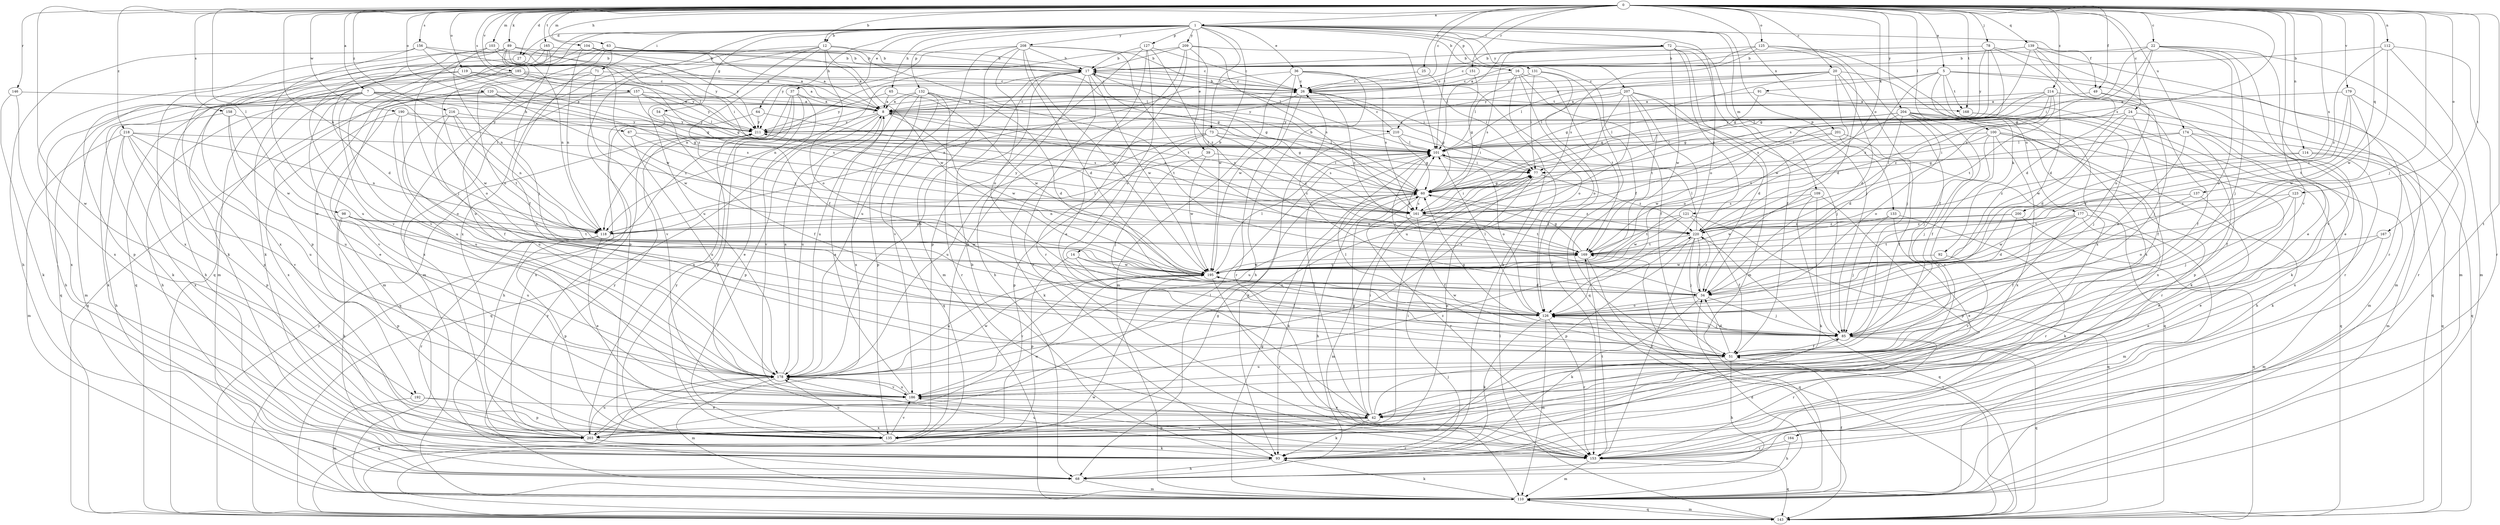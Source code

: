 strict digraph  {
0;
1;
5;
7;
8;
12;
14;
16;
17;
20;
22;
24;
25;
26;
27;
34;
36;
37;
39;
42;
49;
51;
54;
60;
63;
64;
65;
67;
68;
71;
72;
73;
77;
78;
85;
89;
91;
92;
93;
98;
100;
101;
103;
104;
109;
110;
112;
114;
118;
119;
120;
121;
123;
125;
126;
127;
131;
132;
133;
135;
137;
139;
143;
146;
151;
153;
156;
157;
158;
161;
164;
165;
167;
168;
169;
174;
177;
178;
179;
185;
186;
190;
192;
195;
200;
201;
203;
204;
207;
208;
209;
210;
211;
214;
216;
218;
220;
0 -> 1  [label=a];
0 -> 5  [label=a];
0 -> 7  [label=a];
0 -> 12  [label=b];
0 -> 20  [label=c];
0 -> 22  [label=c];
0 -> 24  [label=c];
0 -> 25  [label=c];
0 -> 26  [label=c];
0 -> 27  [label=d];
0 -> 49  [label=f];
0 -> 63  [label=h];
0 -> 78  [label=j];
0 -> 85  [label=j];
0 -> 89  [label=k];
0 -> 98  [label=l];
0 -> 100  [label=l];
0 -> 101  [label=l];
0 -> 103  [label=m];
0 -> 104  [label=m];
0 -> 112  [label=n];
0 -> 114  [label=n];
0 -> 118  [label=n];
0 -> 119  [label=o];
0 -> 120  [label=o];
0 -> 121  [label=o];
0 -> 123  [label=o];
0 -> 125  [label=o];
0 -> 137  [label=q];
0 -> 139  [label=q];
0 -> 146  [label=r];
0 -> 151  [label=r];
0 -> 156  [label=s];
0 -> 157  [label=s];
0 -> 158  [label=s];
0 -> 161  [label=s];
0 -> 164  [label=t];
0 -> 165  [label=t];
0 -> 167  [label=t];
0 -> 168  [label=t];
0 -> 174  [label=u];
0 -> 179  [label=v];
0 -> 185  [label=v];
0 -> 186  [label=v];
0 -> 190  [label=w];
0 -> 192  [label=w];
0 -> 200  [label=x];
0 -> 201  [label=x];
0 -> 204  [label=y];
0 -> 214  [label=z];
0 -> 216  [label=z];
0 -> 218  [label=z];
1 -> 12  [label=b];
1 -> 14  [label=b];
1 -> 16  [label=b];
1 -> 27  [label=d];
1 -> 36  [label=e];
1 -> 37  [label=e];
1 -> 39  [label=e];
1 -> 49  [label=f];
1 -> 51  [label=f];
1 -> 54  [label=g];
1 -> 64  [label=h];
1 -> 65  [label=h];
1 -> 71  [label=i];
1 -> 72  [label=i];
1 -> 73  [label=i];
1 -> 109  [label=m];
1 -> 126  [label=o];
1 -> 127  [label=p];
1 -> 131  [label=p];
1 -> 132  [label=p];
1 -> 133  [label=p];
1 -> 143  [label=q];
1 -> 192  [label=w];
1 -> 203  [label=x];
1 -> 207  [label=y];
1 -> 208  [label=y];
1 -> 209  [label=y];
5 -> 91  [label=k];
5 -> 92  [label=k];
5 -> 110  [label=m];
5 -> 143  [label=q];
5 -> 168  [label=t];
5 -> 177  [label=u];
5 -> 210  [label=y];
5 -> 220  [label=z];
7 -> 8  [label=a];
7 -> 42  [label=e];
7 -> 60  [label=g];
7 -> 67  [label=h];
7 -> 68  [label=h];
7 -> 93  [label=k];
7 -> 110  [label=m];
7 -> 168  [label=t];
7 -> 178  [label=u];
7 -> 195  [label=w];
8 -> 26  [label=c];
8 -> 60  [label=g];
8 -> 135  [label=p];
8 -> 143  [label=q];
8 -> 161  [label=s];
8 -> 178  [label=u];
8 -> 195  [label=w];
8 -> 210  [label=y];
8 -> 211  [label=y];
12 -> 17  [label=b];
12 -> 51  [label=f];
12 -> 60  [label=g];
12 -> 110  [label=m];
12 -> 126  [label=o];
12 -> 135  [label=p];
12 -> 178  [label=u];
12 -> 195  [label=w];
14 -> 51  [label=f];
14 -> 126  [label=o];
14 -> 135  [label=p];
14 -> 195  [label=w];
16 -> 26  [label=c];
16 -> 51  [label=f];
16 -> 93  [label=k];
16 -> 101  [label=l];
16 -> 126  [label=o];
16 -> 169  [label=t];
17 -> 26  [label=c];
17 -> 60  [label=g];
17 -> 68  [label=h];
17 -> 77  [label=i];
17 -> 118  [label=n];
17 -> 153  [label=r];
17 -> 186  [label=v];
17 -> 195  [label=w];
20 -> 8  [label=a];
20 -> 26  [label=c];
20 -> 34  [label=d];
20 -> 60  [label=g];
20 -> 85  [label=j];
20 -> 101  [label=l];
20 -> 195  [label=w];
20 -> 203  [label=x];
22 -> 17  [label=b];
22 -> 42  [label=e];
22 -> 60  [label=g];
22 -> 77  [label=i];
22 -> 85  [label=j];
22 -> 126  [label=o];
22 -> 186  [label=v];
22 -> 220  [label=z];
24 -> 34  [label=d];
24 -> 51  [label=f];
24 -> 143  [label=q];
24 -> 195  [label=w];
24 -> 211  [label=y];
25 -> 26  [label=c];
25 -> 77  [label=i];
26 -> 8  [label=a];
26 -> 17  [label=b];
26 -> 60  [label=g];
26 -> 153  [label=r];
26 -> 211  [label=y];
27 -> 77  [label=i];
27 -> 203  [label=x];
34 -> 26  [label=c];
34 -> 85  [label=j];
34 -> 93  [label=k];
34 -> 101  [label=l];
34 -> 126  [label=o];
34 -> 220  [label=z];
36 -> 26  [label=c];
36 -> 68  [label=h];
36 -> 110  [label=m];
36 -> 118  [label=n];
36 -> 126  [label=o];
36 -> 161  [label=s];
36 -> 195  [label=w];
37 -> 8  [label=a];
37 -> 42  [label=e];
37 -> 135  [label=p];
37 -> 143  [label=q];
37 -> 186  [label=v];
37 -> 203  [label=x];
39 -> 77  [label=i];
39 -> 85  [label=j];
39 -> 195  [label=w];
42 -> 60  [label=g];
42 -> 77  [label=i];
42 -> 85  [label=j];
42 -> 93  [label=k];
42 -> 101  [label=l];
42 -> 135  [label=p];
42 -> 203  [label=x];
49 -> 8  [label=a];
49 -> 85  [label=j];
49 -> 153  [label=r];
51 -> 34  [label=d];
51 -> 68  [label=h];
51 -> 101  [label=l];
51 -> 178  [label=u];
54 -> 51  [label=f];
54 -> 68  [label=h];
54 -> 211  [label=y];
60 -> 17  [label=b];
60 -> 68  [label=h];
60 -> 93  [label=k];
60 -> 118  [label=n];
60 -> 153  [label=r];
60 -> 161  [label=s];
60 -> 220  [label=z];
63 -> 8  [label=a];
63 -> 17  [label=b];
63 -> 26  [label=c];
63 -> 51  [label=f];
63 -> 93  [label=k];
63 -> 135  [label=p];
63 -> 178  [label=u];
64 -> 161  [label=s];
64 -> 203  [label=x];
64 -> 211  [label=y];
65 -> 8  [label=a];
65 -> 195  [label=w];
65 -> 211  [label=y];
67 -> 101  [label=l];
67 -> 178  [label=u];
67 -> 220  [label=z];
68 -> 110  [label=m];
71 -> 26  [label=c];
71 -> 110  [label=m];
71 -> 186  [label=v];
71 -> 203  [label=x];
72 -> 17  [label=b];
72 -> 51  [label=f];
72 -> 85  [label=j];
72 -> 101  [label=l];
72 -> 110  [label=m];
72 -> 161  [label=s];
72 -> 195  [label=w];
72 -> 220  [label=z];
73 -> 93  [label=k];
73 -> 101  [label=l];
73 -> 135  [label=p];
73 -> 161  [label=s];
73 -> 178  [label=u];
73 -> 220  [label=z];
77 -> 60  [label=g];
77 -> 135  [label=p];
77 -> 178  [label=u];
77 -> 220  [label=z];
78 -> 17  [label=b];
78 -> 34  [label=d];
78 -> 60  [label=g];
78 -> 126  [label=o];
78 -> 161  [label=s];
78 -> 211  [label=y];
85 -> 51  [label=f];
85 -> 60  [label=g];
85 -> 126  [label=o];
85 -> 143  [label=q];
85 -> 153  [label=r];
89 -> 17  [label=b];
89 -> 85  [label=j];
89 -> 93  [label=k];
89 -> 101  [label=l];
89 -> 118  [label=n];
89 -> 126  [label=o];
89 -> 186  [label=v];
89 -> 195  [label=w];
89 -> 211  [label=y];
91 -> 8  [label=a];
91 -> 60  [label=g];
91 -> 93  [label=k];
92 -> 186  [label=v];
92 -> 195  [label=w];
93 -> 17  [label=b];
93 -> 68  [label=h];
93 -> 77  [label=i];
98 -> 93  [label=k];
98 -> 118  [label=n];
98 -> 135  [label=p];
98 -> 169  [label=t];
98 -> 178  [label=u];
98 -> 195  [label=w];
100 -> 68  [label=h];
100 -> 77  [label=i];
100 -> 85  [label=j];
100 -> 101  [label=l];
100 -> 143  [label=q];
100 -> 153  [label=r];
100 -> 186  [label=v];
100 -> 203  [label=x];
101 -> 77  [label=i];
101 -> 126  [label=o];
103 -> 8  [label=a];
103 -> 17  [label=b];
103 -> 101  [label=l];
103 -> 118  [label=n];
103 -> 203  [label=x];
104 -> 8  [label=a];
104 -> 17  [label=b];
104 -> 34  [label=d];
104 -> 118  [label=n];
104 -> 211  [label=y];
109 -> 85  [label=j];
109 -> 93  [label=k];
109 -> 135  [label=p];
109 -> 161  [label=s];
109 -> 195  [label=w];
110 -> 34  [label=d];
110 -> 51  [label=f];
110 -> 60  [label=g];
110 -> 93  [label=k];
110 -> 143  [label=q];
110 -> 211  [label=y];
112 -> 17  [label=b];
112 -> 110  [label=m];
112 -> 153  [label=r];
112 -> 195  [label=w];
112 -> 220  [label=z];
114 -> 77  [label=i];
114 -> 93  [label=k];
114 -> 110  [label=m];
114 -> 220  [label=z];
118 -> 42  [label=e];
118 -> 101  [label=l];
118 -> 135  [label=p];
118 -> 153  [label=r];
119 -> 26  [label=c];
119 -> 60  [label=g];
119 -> 135  [label=p];
119 -> 203  [label=x];
119 -> 211  [label=y];
120 -> 8  [label=a];
120 -> 68  [label=h];
120 -> 143  [label=q];
120 -> 161  [label=s];
120 -> 195  [label=w];
121 -> 51  [label=f];
121 -> 118  [label=n];
121 -> 143  [label=q];
121 -> 169  [label=t];
121 -> 195  [label=w];
123 -> 42  [label=e];
123 -> 85  [label=j];
123 -> 126  [label=o];
123 -> 161  [label=s];
125 -> 17  [label=b];
125 -> 26  [label=c];
125 -> 34  [label=d];
125 -> 51  [label=f];
125 -> 161  [label=s];
125 -> 203  [label=x];
126 -> 85  [label=j];
126 -> 93  [label=k];
126 -> 101  [label=l];
126 -> 110  [label=m];
126 -> 153  [label=r];
126 -> 195  [label=w];
127 -> 17  [label=b];
127 -> 26  [label=c];
127 -> 42  [label=e];
127 -> 126  [label=o];
127 -> 135  [label=p];
127 -> 220  [label=z];
131 -> 26  [label=c];
131 -> 77  [label=i];
131 -> 143  [label=q];
131 -> 153  [label=r];
132 -> 8  [label=a];
132 -> 34  [label=d];
132 -> 135  [label=p];
132 -> 143  [label=q];
132 -> 153  [label=r];
132 -> 169  [label=t];
132 -> 178  [label=u];
132 -> 203  [label=x];
133 -> 42  [label=e];
133 -> 85  [label=j];
133 -> 153  [label=r];
133 -> 220  [label=z];
135 -> 60  [label=g];
135 -> 77  [label=i];
135 -> 178  [label=u];
135 -> 186  [label=v];
135 -> 211  [label=y];
137 -> 42  [label=e];
137 -> 161  [label=s];
137 -> 169  [label=t];
139 -> 8  [label=a];
139 -> 17  [label=b];
139 -> 34  [label=d];
139 -> 42  [label=e];
139 -> 60  [label=g];
139 -> 110  [label=m];
139 -> 153  [label=r];
143 -> 101  [label=l];
143 -> 110  [label=m];
143 -> 169  [label=t];
143 -> 195  [label=w];
143 -> 211  [label=y];
146 -> 8  [label=a];
146 -> 93  [label=k];
146 -> 203  [label=x];
151 -> 26  [label=c];
151 -> 60  [label=g];
153 -> 110  [label=m];
153 -> 143  [label=q];
153 -> 169  [label=t];
153 -> 178  [label=u];
153 -> 186  [label=v];
156 -> 8  [label=a];
156 -> 17  [label=b];
156 -> 68  [label=h];
156 -> 178  [label=u];
156 -> 220  [label=z];
157 -> 8  [label=a];
157 -> 101  [label=l];
157 -> 135  [label=p];
157 -> 161  [label=s];
157 -> 186  [label=v];
157 -> 211  [label=y];
158 -> 93  [label=k];
158 -> 178  [label=u];
158 -> 195  [label=w];
158 -> 211  [label=y];
161 -> 8  [label=a];
161 -> 51  [label=f];
161 -> 77  [label=i];
161 -> 110  [label=m];
161 -> 169  [label=t];
161 -> 211  [label=y];
161 -> 220  [label=z];
164 -> 68  [label=h];
164 -> 153  [label=r];
165 -> 17  [label=b];
165 -> 85  [label=j];
165 -> 110  [label=m];
165 -> 143  [label=q];
165 -> 186  [label=v];
167 -> 42  [label=e];
167 -> 110  [label=m];
167 -> 169  [label=t];
168 -> 85  [label=j];
168 -> 135  [label=p];
169 -> 60  [label=g];
169 -> 101  [label=l];
169 -> 143  [label=q];
169 -> 195  [label=w];
174 -> 51  [label=f];
174 -> 60  [label=g];
174 -> 101  [label=l];
174 -> 126  [label=o];
174 -> 143  [label=q];
174 -> 203  [label=x];
177 -> 51  [label=f];
177 -> 93  [label=k];
177 -> 110  [label=m];
177 -> 126  [label=o];
177 -> 195  [label=w];
177 -> 220  [label=z];
178 -> 8  [label=a];
178 -> 17  [label=b];
178 -> 110  [label=m];
178 -> 143  [label=q];
178 -> 186  [label=v];
178 -> 195  [label=w];
179 -> 8  [label=a];
179 -> 153  [label=r];
179 -> 169  [label=t];
179 -> 195  [label=w];
179 -> 220  [label=z];
185 -> 8  [label=a];
185 -> 26  [label=c];
185 -> 60  [label=g];
185 -> 68  [label=h];
185 -> 126  [label=o];
185 -> 143  [label=q];
186 -> 8  [label=a];
186 -> 42  [label=e];
186 -> 178  [label=u];
186 -> 220  [label=z];
190 -> 126  [label=o];
190 -> 178  [label=u];
190 -> 203  [label=x];
190 -> 211  [label=y];
190 -> 220  [label=z];
192 -> 42  [label=e];
192 -> 110  [label=m];
192 -> 135  [label=p];
195 -> 34  [label=d];
195 -> 101  [label=l];
195 -> 153  [label=r];
195 -> 169  [label=t];
195 -> 178  [label=u];
195 -> 186  [label=v];
200 -> 34  [label=d];
200 -> 118  [label=n];
200 -> 143  [label=q];
200 -> 220  [label=z];
201 -> 51  [label=f];
201 -> 101  [label=l];
201 -> 143  [label=q];
201 -> 195  [label=w];
203 -> 93  [label=k];
203 -> 101  [label=l];
203 -> 153  [label=r];
203 -> 178  [label=u];
203 -> 195  [label=w];
203 -> 211  [label=y];
204 -> 34  [label=d];
204 -> 51  [label=f];
204 -> 85  [label=j];
204 -> 93  [label=k];
204 -> 101  [label=l];
204 -> 110  [label=m];
204 -> 126  [label=o];
204 -> 169  [label=t];
204 -> 203  [label=x];
204 -> 211  [label=y];
207 -> 8  [label=a];
207 -> 34  [label=d];
207 -> 85  [label=j];
207 -> 101  [label=l];
207 -> 126  [label=o];
207 -> 169  [label=t];
207 -> 178  [label=u];
207 -> 186  [label=v];
208 -> 17  [label=b];
208 -> 34  [label=d];
208 -> 101  [label=l];
208 -> 110  [label=m];
208 -> 126  [label=o];
208 -> 169  [label=t];
208 -> 178  [label=u];
208 -> 195  [label=w];
208 -> 211  [label=y];
209 -> 17  [label=b];
209 -> 101  [label=l];
209 -> 118  [label=n];
209 -> 135  [label=p];
209 -> 153  [label=r];
209 -> 161  [label=s];
209 -> 195  [label=w];
210 -> 26  [label=c];
210 -> 60  [label=g];
210 -> 77  [label=i];
210 -> 93  [label=k];
210 -> 101  [label=l];
211 -> 26  [label=c];
211 -> 101  [label=l];
214 -> 8  [label=a];
214 -> 51  [label=f];
214 -> 60  [label=g];
214 -> 101  [label=l];
214 -> 161  [label=s];
214 -> 169  [label=t];
214 -> 220  [label=z];
216 -> 51  [label=f];
216 -> 118  [label=n];
216 -> 169  [label=t];
216 -> 178  [label=u];
216 -> 211  [label=y];
218 -> 68  [label=h];
218 -> 101  [label=l];
218 -> 110  [label=m];
218 -> 118  [label=n];
218 -> 135  [label=p];
218 -> 178  [label=u];
218 -> 186  [label=v];
218 -> 203  [label=x];
220 -> 26  [label=c];
220 -> 34  [label=d];
220 -> 85  [label=j];
220 -> 101  [label=l];
220 -> 135  [label=p];
220 -> 143  [label=q];
220 -> 153  [label=r];
220 -> 169  [label=t];
}
